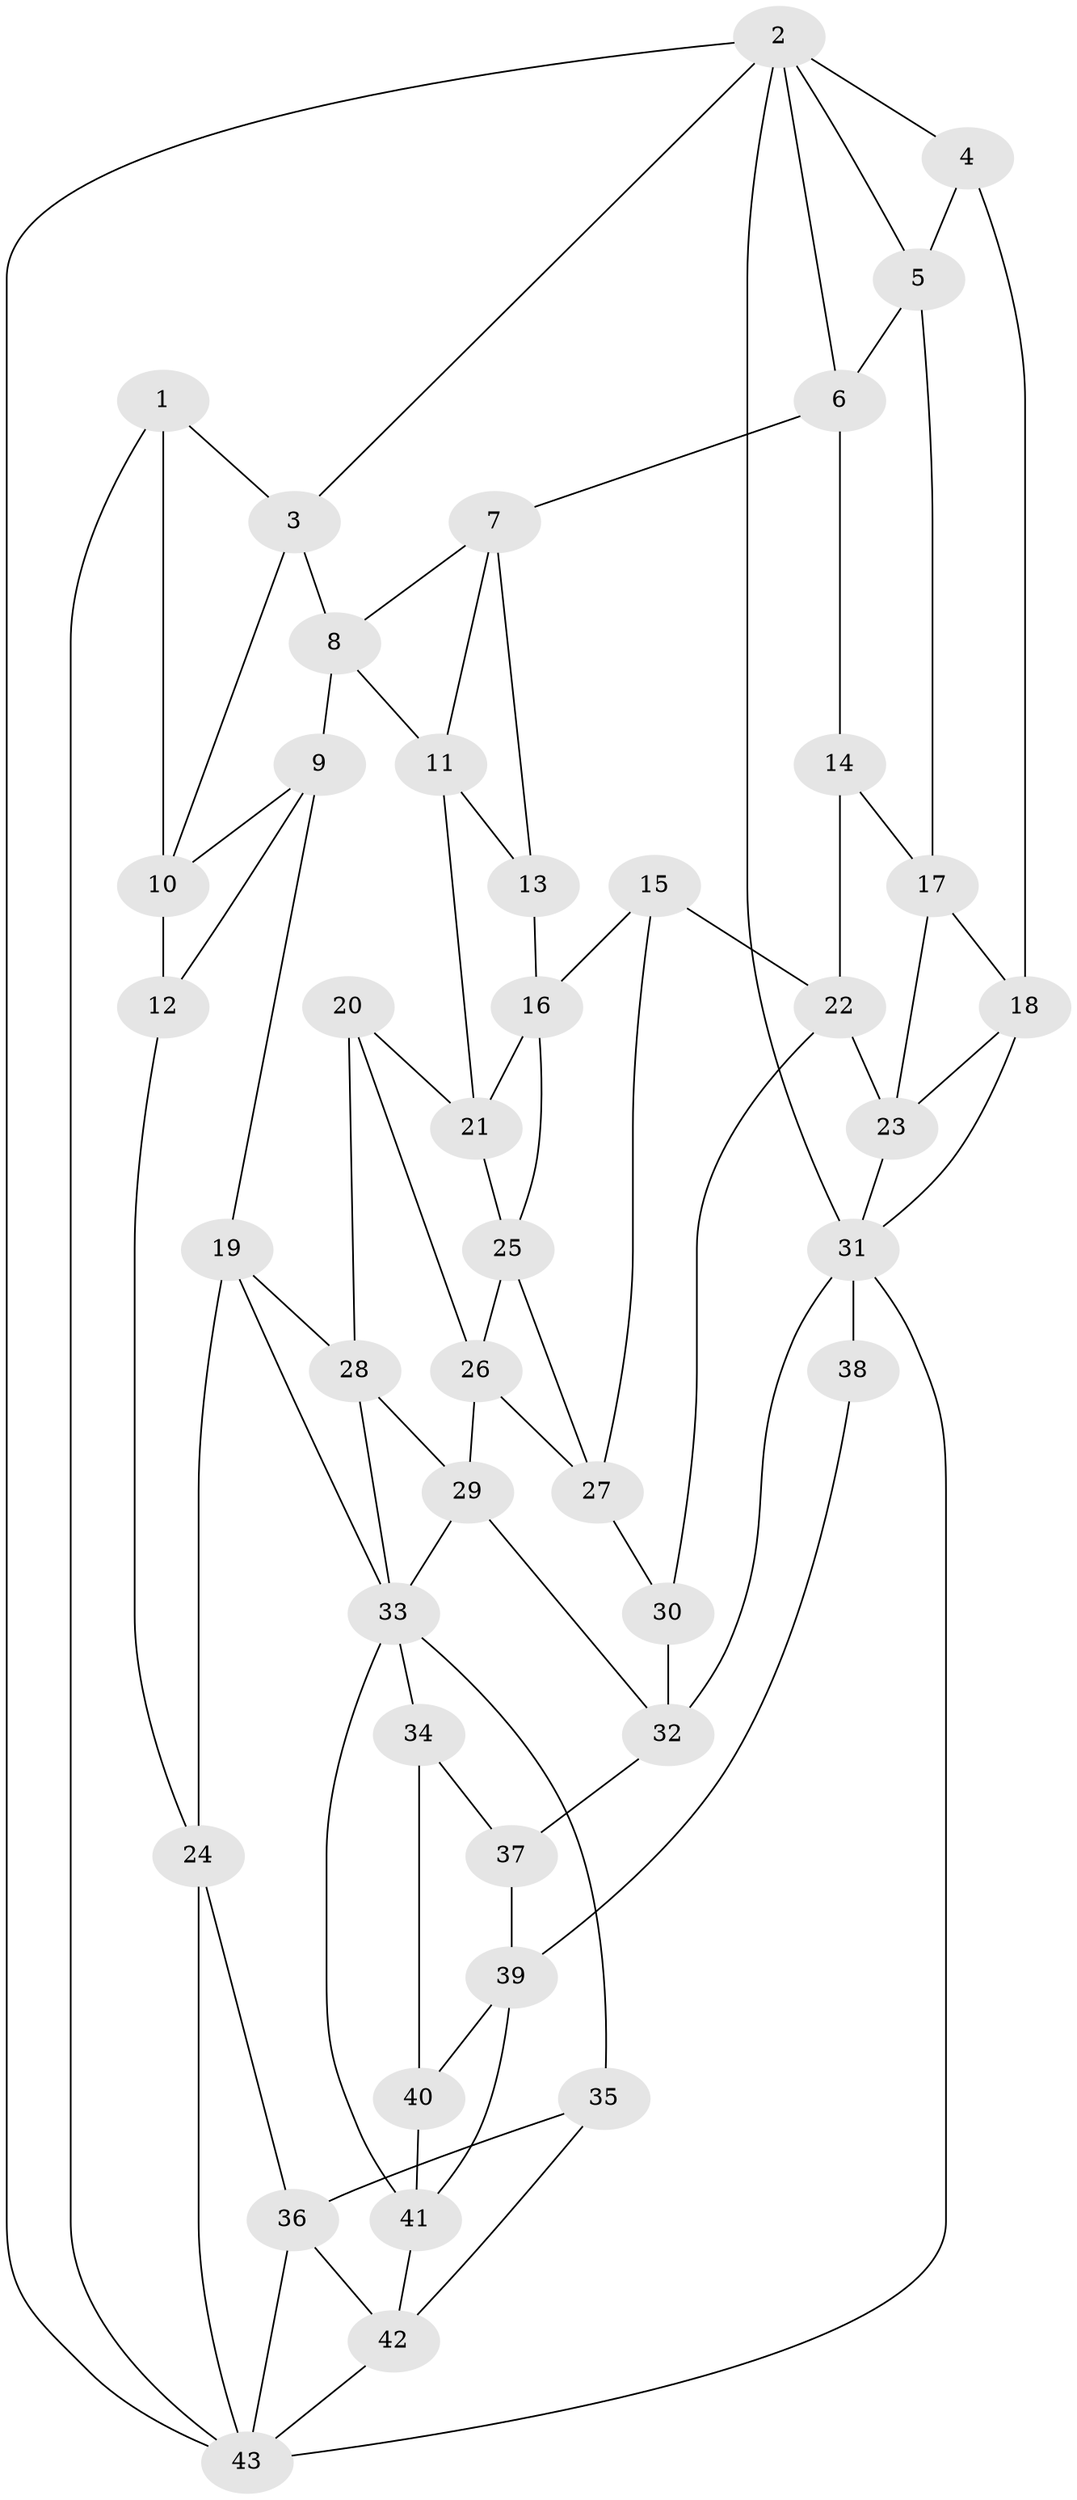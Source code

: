 // original degree distribution, {3: 0.023255813953488372, 6: 0.20930232558139536, 5: 0.5348837209302325, 4: 0.23255813953488372}
// Generated by graph-tools (version 1.1) at 2025/27/03/09/25 03:27:14]
// undirected, 43 vertices, 83 edges
graph export_dot {
graph [start="1"]
  node [color=gray90,style=filled];
  1;
  2;
  3;
  4;
  5;
  6;
  7;
  8;
  9;
  10;
  11;
  12;
  13;
  14;
  15;
  16;
  17;
  18;
  19;
  20;
  21;
  22;
  23;
  24;
  25;
  26;
  27;
  28;
  29;
  30;
  31;
  32;
  33;
  34;
  35;
  36;
  37;
  38;
  39;
  40;
  41;
  42;
  43;
  1 -- 3 [weight=1.0];
  1 -- 10 [weight=1.0];
  1 -- 43 [weight=1.0];
  2 -- 3 [weight=1.0];
  2 -- 4 [weight=1.0];
  2 -- 5 [weight=1.0];
  2 -- 6 [weight=1.0];
  2 -- 31 [weight=1.0];
  2 -- 43 [weight=1.0];
  3 -- 8 [weight=1.0];
  3 -- 10 [weight=1.0];
  4 -- 5 [weight=1.0];
  4 -- 18 [weight=1.0];
  5 -- 6 [weight=1.0];
  5 -- 17 [weight=1.0];
  6 -- 7 [weight=1.0];
  6 -- 14 [weight=1.0];
  7 -- 8 [weight=1.0];
  7 -- 11 [weight=1.0];
  7 -- 13 [weight=1.0];
  8 -- 9 [weight=1.0];
  8 -- 11 [weight=1.0];
  9 -- 10 [weight=1.0];
  9 -- 12 [weight=1.0];
  9 -- 19 [weight=1.0];
  10 -- 12 [weight=1.0];
  11 -- 13 [weight=1.0];
  11 -- 21 [weight=1.0];
  12 -- 24 [weight=1.0];
  13 -- 16 [weight=1.0];
  14 -- 17 [weight=1.0];
  14 -- 22 [weight=1.0];
  15 -- 16 [weight=1.0];
  15 -- 22 [weight=1.0];
  15 -- 27 [weight=1.0];
  16 -- 21 [weight=1.0];
  16 -- 25 [weight=1.0];
  17 -- 18 [weight=1.0];
  17 -- 23 [weight=1.0];
  18 -- 23 [weight=1.0];
  18 -- 31 [weight=1.0];
  19 -- 24 [weight=1.0];
  19 -- 28 [weight=1.0];
  19 -- 33 [weight=1.0];
  20 -- 21 [weight=1.0];
  20 -- 26 [weight=1.0];
  20 -- 28 [weight=1.0];
  21 -- 25 [weight=1.0];
  22 -- 23 [weight=1.0];
  22 -- 30 [weight=1.0];
  23 -- 31 [weight=1.0];
  24 -- 36 [weight=1.0];
  24 -- 43 [weight=1.0];
  25 -- 26 [weight=1.0];
  25 -- 27 [weight=1.0];
  26 -- 27 [weight=1.0];
  26 -- 29 [weight=1.0];
  27 -- 30 [weight=1.0];
  28 -- 29 [weight=1.0];
  28 -- 33 [weight=1.0];
  29 -- 32 [weight=1.0];
  29 -- 33 [weight=1.0];
  30 -- 32 [weight=2.0];
  31 -- 32 [weight=1.0];
  31 -- 38 [weight=2.0];
  31 -- 43 [weight=1.0];
  32 -- 37 [weight=2.0];
  33 -- 34 [weight=1.0];
  33 -- 35 [weight=1.0];
  33 -- 41 [weight=1.0];
  34 -- 37 [weight=1.0];
  34 -- 40 [weight=2.0];
  35 -- 36 [weight=1.0];
  35 -- 42 [weight=1.0];
  36 -- 42 [weight=1.0];
  36 -- 43 [weight=1.0];
  37 -- 39 [weight=1.0];
  38 -- 39 [weight=1.0];
  39 -- 40 [weight=1.0];
  39 -- 41 [weight=1.0];
  40 -- 41 [weight=1.0];
  41 -- 42 [weight=1.0];
  42 -- 43 [weight=1.0];
}
